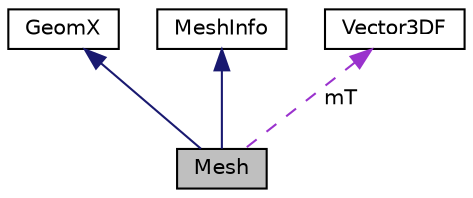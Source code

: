 digraph "Mesh"
{
  edge [fontname="Helvetica",fontsize="10",labelfontname="Helvetica",labelfontsize="10"];
  node [fontname="Helvetica",fontsize="10",shape=record];
  Node1 [label="Mesh",height=0.2,width=0.4,color="black", fillcolor="grey75", style="filled", fontcolor="black"];
  Node2 -> Node1 [dir="back",color="midnightblue",fontsize="10",style="solid",fontname="Helvetica"];
  Node2 [label="GeomX",height=0.2,width=0.4,color="black", fillcolor="white", style="filled",URL="$class_geom_x.html"];
  Node3 -> Node1 [dir="back",color="midnightblue",fontsize="10",style="solid",fontname="Helvetica"];
  Node3 [label="MeshInfo",height=0.2,width=0.4,color="black", fillcolor="white", style="filled",URL="$class_mesh_info.html"];
  Node4 -> Node1 [dir="back",color="darkorchid3",fontsize="10",style="dashed",label=" mT" ,fontname="Helvetica"];
  Node4 [label="Vector3DF",height=0.2,width=0.4,color="black", fillcolor="white", style="filled",URL="$class_vector3_d_f.html"];
}
